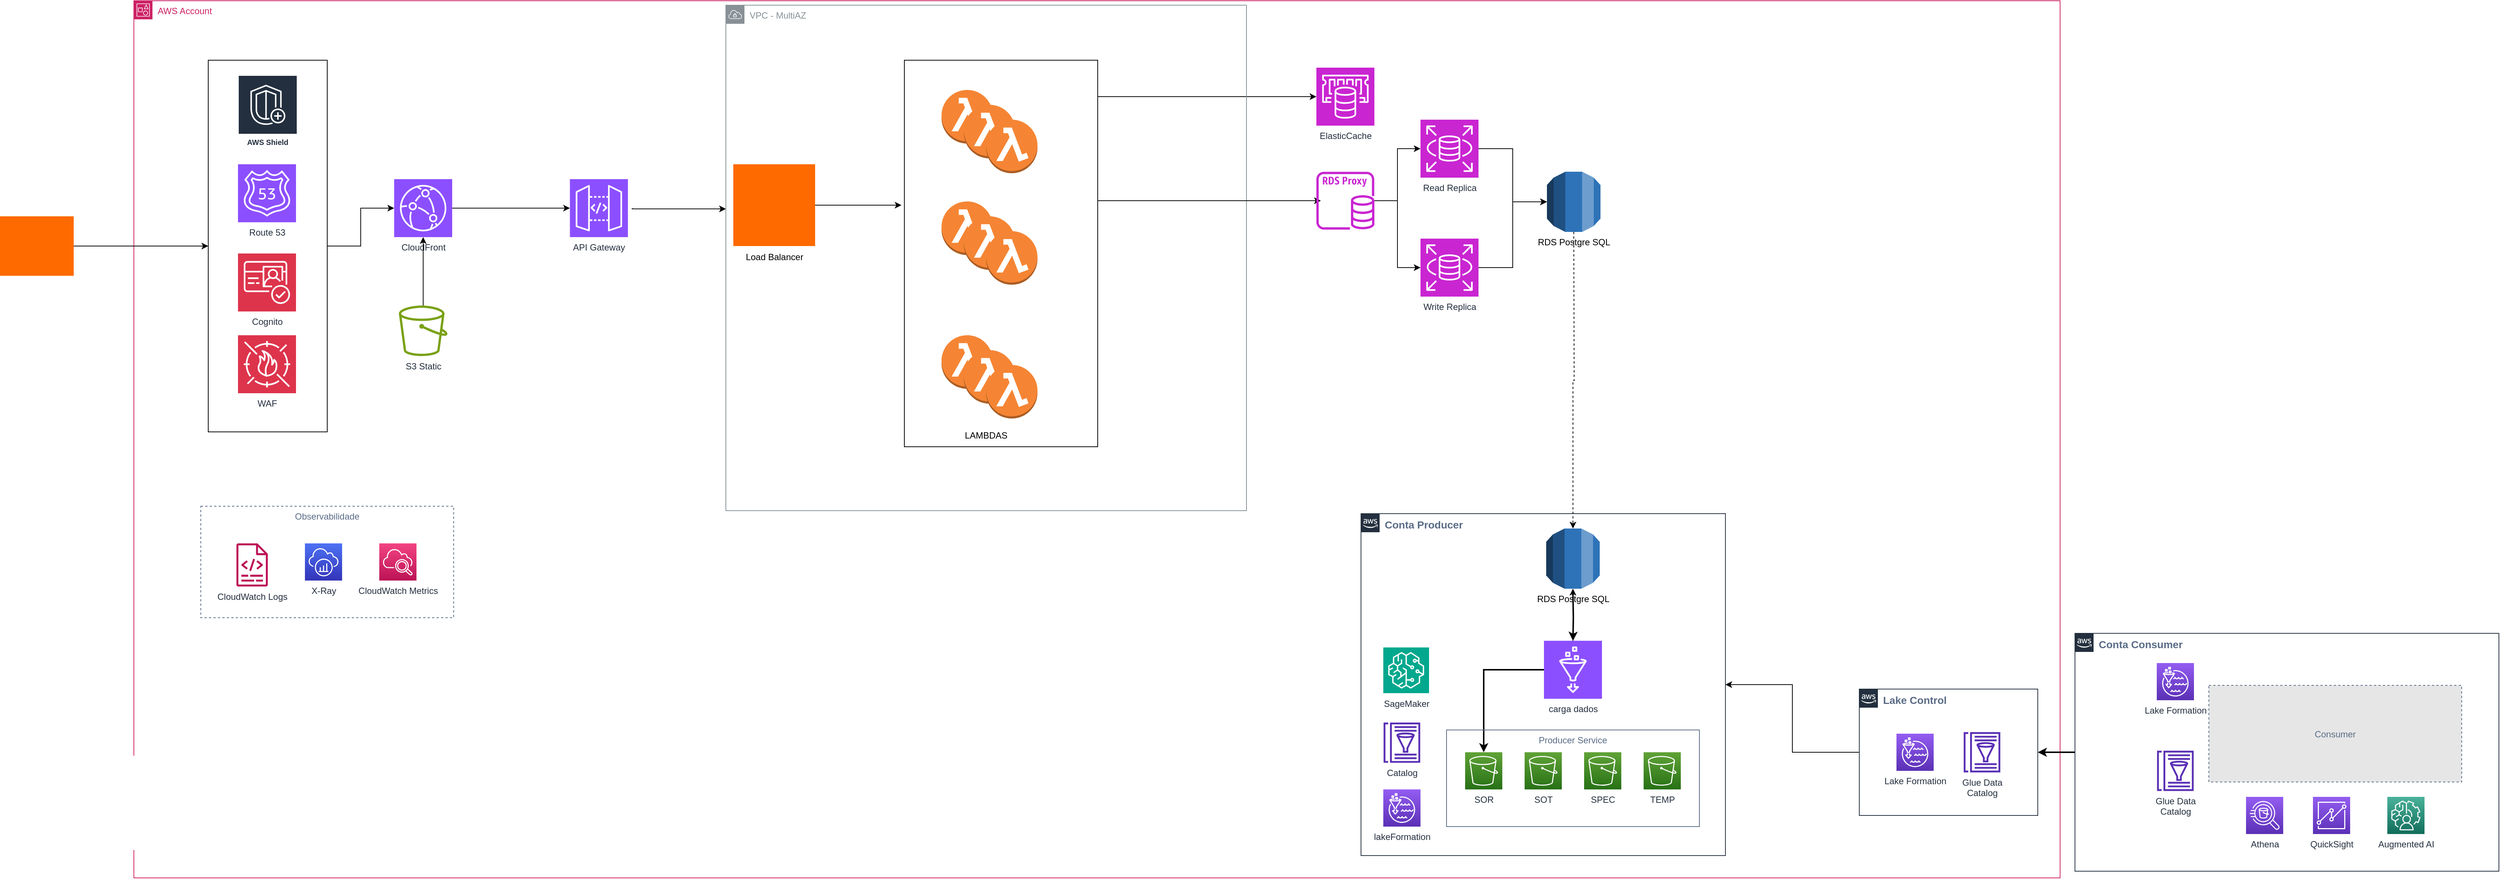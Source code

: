 <mxfile version="28.2.2">
  <diagram name="Página-1" id="fGDx9vEcWLXgqeJ58b_-">
    <mxGraphModel dx="4074" dy="3423" grid="1" gridSize="10" guides="1" tooltips="1" connect="1" arrows="1" fold="1" page="1" pageScale="1" pageWidth="827" pageHeight="1169" math="0" shadow="0">
      <root>
        <mxCell id="0" />
        <mxCell id="bbPRQtb84Fzo9ja4CG_w-1" value="Outside" style="" parent="0" />
        <mxCell id="bbPRQtb84Fzo9ja4CG_w-3" value="" style="points=[];aspect=fixed;html=1;align=center;shadow=0;dashed=0;fillColor=#FF6A00;strokeColor=none;shape=mxgraph.alibaba_cloud.domain_and_website;" parent="bbPRQtb84Fzo9ja4CG_w-1" vertex="1">
          <mxGeometry y="170" width="99.13" height="80" as="geometry" />
        </mxCell>
        <mxCell id="bbPRQtb84Fzo9ja4CG_w-5" value="AWS Account" style="points=[[0,0],[0.25,0],[0.5,0],[0.75,0],[1,0],[1,0.25],[1,0.5],[1,0.75],[1,1],[0.75,1],[0.5,1],[0.25,1],[0,1],[0,0.75],[0,0.5],[0,0.25]];outlineConnect=0;gradientColor=none;html=1;whiteSpace=wrap;fontSize=12;fontStyle=0;container=1;pointerEvents=0;collapsible=0;recursiveResize=0;shape=mxgraph.aws4.group;grIcon=mxgraph.aws4.group_account;strokeColor=#CD2264;fillColor=none;verticalAlign=top;align=left;spacingLeft=30;fontColor=#CD2264;dashed=0;" parent="bbPRQtb84Fzo9ja4CG_w-1" vertex="1">
          <mxGeometry x="180" y="-120" width="2590" height="1180" as="geometry" />
        </mxCell>
        <mxCell id="1" value="AWS services" parent="0" />
        <mxCell id="bbPRQtb84Fzo9ja4CG_w-22" style="edgeStyle=orthogonalEdgeStyle;rounded=0;orthogonalLoop=1;jettySize=auto;html=1;" parent="1" source="bbPRQtb84Fzo9ja4CG_w-18" target="bbPRQtb84Fzo9ja4CG_w-19" edge="1">
          <mxGeometry relative="1" as="geometry" />
        </mxCell>
        <mxCell id="bbPRQtb84Fzo9ja4CG_w-18" value="CloudFront" style="sketch=0;points=[[0,0,0],[0.25,0,0],[0.5,0,0],[0.75,0,0],[1,0,0],[0,1,0],[0.25,1,0],[0.5,1,0],[0.75,1,0],[1,1,0],[0,0.25,0],[0,0.5,0],[0,0.75,0],[1,0.25,0],[1,0.5,0],[1,0.75,0]];outlineConnect=0;fontColor=#232F3E;fillColor=#8C4FFF;strokeColor=#ffffff;dashed=0;verticalLabelPosition=bottom;verticalAlign=top;align=center;html=1;fontSize=12;fontStyle=0;aspect=fixed;shape=mxgraph.aws4.resourceIcon;resIcon=mxgraph.aws4.cloudfront;" parent="1" vertex="1">
          <mxGeometry x="530" y="120" width="78" height="78" as="geometry" />
        </mxCell>
        <mxCell id="bbPRQtb84Fzo9ja4CG_w-19" value="API Gateway" style="sketch=0;points=[[0,0,0],[0.25,0,0],[0.5,0,0],[0.75,0,0],[1,0,0],[0,1,0],[0.25,1,0],[0.5,1,0],[0.75,1,0],[1,1,0],[0,0.25,0],[0,0.5,0],[0,0.75,0],[1,0.25,0],[1,0.5,0],[1,0.75,0]];outlineConnect=0;fontColor=#232F3E;fillColor=#8C4FFF;strokeColor=#ffffff;dashed=0;verticalLabelPosition=bottom;verticalAlign=top;align=center;html=1;fontSize=12;fontStyle=0;aspect=fixed;shape=mxgraph.aws4.resourceIcon;resIcon=mxgraph.aws4.api_gateway;" parent="1" vertex="1">
          <mxGeometry x="766.3" y="120" width="78" height="78" as="geometry" />
        </mxCell>
        <mxCell id="bbPRQtb84Fzo9ja4CG_w-20" value="S3 Static" style="sketch=0;outlineConnect=0;fontColor=#232F3E;gradientColor=none;fillColor=#7AA116;strokeColor=none;dashed=0;verticalLabelPosition=bottom;verticalAlign=top;align=center;html=1;fontSize=12;fontStyle=0;aspect=fixed;pointerEvents=1;shape=mxgraph.aws4.bucket;" parent="1" vertex="1">
          <mxGeometry x="536.3" y="290" width="65.39" height="68" as="geometry" />
        </mxCell>
        <mxCell id="bbPRQtb84Fzo9ja4CG_w-21" style="edgeStyle=orthogonalEdgeStyle;rounded=0;orthogonalLoop=1;jettySize=auto;html=1;entryX=0.5;entryY=1;entryDx=0;entryDy=0;entryPerimeter=0;" parent="1" source="bbPRQtb84Fzo9ja4CG_w-20" target="bbPRQtb84Fzo9ja4CG_w-18" edge="1">
          <mxGeometry relative="1" as="geometry" />
        </mxCell>
        <mxCell id="bbPRQtb84Fzo9ja4CG_w-23" value="Security" parent="0" />
        <mxCell id="bbPRQtb84Fzo9ja4CG_w-55" style="edgeStyle=orthogonalEdgeStyle;rounded=0;orthogonalLoop=1;jettySize=auto;html=1;" parent="bbPRQtb84Fzo9ja4CG_w-23" source="bbPRQtb84Fzo9ja4CG_w-49" target="bbPRQtb84Fzo9ja4CG_w-18" edge="1">
          <mxGeometry relative="1" as="geometry" />
        </mxCell>
        <mxCell id="bbPRQtb84Fzo9ja4CG_w-49" value="" style="rounded=0;whiteSpace=wrap;html=1;" parent="bbPRQtb84Fzo9ja4CG_w-23" vertex="1">
          <mxGeometry x="280" y="-40" width="160" height="500" as="geometry" />
        </mxCell>
        <mxCell id="bbPRQtb84Fzo9ja4CG_w-50" value="AWS Shield" style="sketch=0;outlineConnect=0;fontColor=#232F3E;gradientColor=none;strokeColor=#ffffff;fillColor=#232F3E;dashed=0;verticalLabelPosition=middle;verticalAlign=bottom;align=center;html=1;whiteSpace=wrap;fontSize=10;fontStyle=1;spacing=3;shape=mxgraph.aws4.productIcon;prIcon=mxgraph.aws4.shield;" parent="bbPRQtb84Fzo9ja4CG_w-23" vertex="1">
          <mxGeometry x="320" y="-20" width="80" height="100" as="geometry" />
        </mxCell>
        <mxCell id="bbPRQtb84Fzo9ja4CG_w-51" value="Route 53" style="sketch=0;points=[[0,0,0],[0.25,0,0],[0.5,0,0],[0.75,0,0],[1,0,0],[0,1,0],[0.25,1,0],[0.5,1,0],[0.75,1,0],[1,1,0],[0,0.25,0],[0,0.5,0],[0,0.75,0],[1,0.25,0],[1,0.5,0],[1,0.75,0]];outlineConnect=0;fontColor=#232F3E;fillColor=#8C4FFF;strokeColor=#ffffff;dashed=0;verticalLabelPosition=bottom;verticalAlign=top;align=center;html=1;fontSize=12;fontStyle=0;aspect=fixed;shape=mxgraph.aws4.resourceIcon;resIcon=mxgraph.aws4.route_53;" parent="bbPRQtb84Fzo9ja4CG_w-23" vertex="1">
          <mxGeometry x="320" y="100" width="78" height="78" as="geometry" />
        </mxCell>
        <mxCell id="bbPRQtb84Fzo9ja4CG_w-52" value="Cognito" style="sketch=0;points=[[0,0,0],[0.25,0,0],[0.5,0,0],[0.75,0,0],[1,0,0],[0,1,0],[0.25,1,0],[0.5,1,0],[0.75,1,0],[1,1,0],[0,0.25,0],[0,0.5,0],[0,0.75,0],[1,0.25,0],[1,0.5,0],[1,0.75,0]];outlineConnect=0;fontColor=#232F3E;fillColor=#DD344C;strokeColor=#ffffff;dashed=0;verticalLabelPosition=bottom;verticalAlign=top;align=center;html=1;fontSize=12;fontStyle=0;aspect=fixed;shape=mxgraph.aws4.resourceIcon;resIcon=mxgraph.aws4.cognito;" parent="bbPRQtb84Fzo9ja4CG_w-23" vertex="1">
          <mxGeometry x="320" y="220" width="78" height="78" as="geometry" />
        </mxCell>
        <mxCell id="bbPRQtb84Fzo9ja4CG_w-53" value="WAF" style="sketch=0;points=[[0,0,0],[0.25,0,0],[0.5,0,0],[0.75,0,0],[1,0,0],[0,1,0],[0.25,1,0],[0.5,1,0],[0.75,1,0],[1,1,0],[0,0.25,0],[0,0.5,0],[0,0.75,0],[1,0.25,0],[1,0.5,0],[1,0.75,0]];outlineConnect=0;fontColor=#232F3E;fillColor=#DD344C;strokeColor=#ffffff;dashed=0;verticalLabelPosition=bottom;verticalAlign=top;align=center;html=1;fontSize=12;fontStyle=0;aspect=fixed;shape=mxgraph.aws4.resourceIcon;resIcon=mxgraph.aws4.waf;" parent="bbPRQtb84Fzo9ja4CG_w-23" vertex="1">
          <mxGeometry x="320" y="330" width="78" height="78" as="geometry" />
        </mxCell>
        <mxCell id="bbPRQtb84Fzo9ja4CG_w-54" style="edgeStyle=orthogonalEdgeStyle;rounded=0;orthogonalLoop=1;jettySize=auto;html=1;" parent="bbPRQtb84Fzo9ja4CG_w-23" source="bbPRQtb84Fzo9ja4CG_w-3" target="bbPRQtb84Fzo9ja4CG_w-49" edge="1">
          <mxGeometry relative="1" as="geometry" />
        </mxCell>
        <mxCell id="bbPRQtb84Fzo9ja4CG_w-57" value="Camada de carga ECS" parent="0" visible="0" />
        <mxCell id="bbPRQtb84Fzo9ja4CG_w-61" value="" style="points=[];aspect=fixed;html=1;align=center;shadow=0;dashed=0;fillColor=#FF6A00;strokeColor=none;shape=mxgraph.alibaba_cloud.alb_application_load_balancer_02;" parent="bbPRQtb84Fzo9ja4CG_w-57" vertex="1">
          <mxGeometry x="1000" y="110" width="110" height="110" as="geometry" />
        </mxCell>
        <mxCell id="bbPRQtb84Fzo9ja4CG_w-62" value="Load Balancer" style="text;html=1;align=center;verticalAlign=middle;resizable=0;points=[];autosize=1;strokeColor=none;fillColor=none;" parent="bbPRQtb84Fzo9ja4CG_w-57" vertex="1">
          <mxGeometry x="1005" y="220" width="100" height="30" as="geometry" />
        </mxCell>
        <mxCell id="_XqNYNEJpFu8rvqIlAcz-105" style="edgeStyle=orthogonalEdgeStyle;rounded=0;orthogonalLoop=1;jettySize=auto;html=1;" edge="1" parent="bbPRQtb84Fzo9ja4CG_w-57" source="bbPRQtb84Fzo9ja4CG_w-65" target="_XqNYNEJpFu8rvqIlAcz-91">
          <mxGeometry relative="1" as="geometry">
            <Array as="points">
              <mxPoint x="1630" y="150" />
              <mxPoint x="1630" y="150" />
            </Array>
          </mxGeometry>
        </mxCell>
        <mxCell id="_XqNYNEJpFu8rvqIlAcz-106" style="edgeStyle=orthogonalEdgeStyle;rounded=0;orthogonalLoop=1;jettySize=auto;html=1;" edge="1" parent="bbPRQtb84Fzo9ja4CG_w-57" source="bbPRQtb84Fzo9ja4CG_w-65" target="_XqNYNEJpFu8rvqIlAcz-102">
          <mxGeometry relative="1" as="geometry">
            <Array as="points">
              <mxPoint x="1600" y="9" />
              <mxPoint x="1600" y="9" />
            </Array>
          </mxGeometry>
        </mxCell>
        <mxCell id="bbPRQtb84Fzo9ja4CG_w-65" value="ECS Container - Multi AZ" style="points=[[0,0],[0.25,0],[0.5,0],[0.75,0],[1,0],[1,0.25],[1,0.5],[1,0.75],[1,1],[0.75,1],[0.5,1],[0.25,1],[0,1],[0,0.75],[0,0.5],[0,0.25]];outlineConnect=0;gradientColor=none;html=1;whiteSpace=wrap;fontSize=12;fontStyle=0;container=1;pointerEvents=0;collapsible=0;recursiveResize=0;shape=mxgraph.aws4.group;grIcon=mxgraph.aws4.group_ec2_instance_contents;strokeColor=#D86613;fillColor=none;verticalAlign=top;align=left;spacingLeft=30;fontColor=#D86613;dashed=0;" parent="bbPRQtb84Fzo9ja4CG_w-57" vertex="1">
          <mxGeometry x="1200" y="-60" width="350" height="635" as="geometry" />
        </mxCell>
        <mxCell id="bbPRQtb84Fzo9ja4CG_w-66" value="" style="sketch=0;outlineConnect=0;fontColor=#232F3E;gradientColor=none;fillColor=#ED7100;strokeColor=none;dashed=0;verticalLabelPosition=bottom;verticalAlign=top;align=center;html=1;fontSize=12;fontStyle=0;aspect=fixed;pointerEvents=1;shape=mxgraph.aws4.container_2;" parent="bbPRQtb84Fzo9ja4CG_w-65" vertex="1">
          <mxGeometry x="86" y="139" width="94.45" height="61" as="geometry" />
        </mxCell>
        <mxCell id="bbPRQtb84Fzo9ja4CG_w-67" value="" style="sketch=0;outlineConnect=0;fontColor=#232F3E;gradientColor=none;fillColor=#ED7100;strokeColor=none;dashed=0;verticalLabelPosition=bottom;verticalAlign=top;align=center;html=1;fontSize=12;fontStyle=0;aspect=fixed;pointerEvents=1;shape=mxgraph.aws4.container_2;" parent="bbPRQtb84Fzo9ja4CG_w-65" vertex="1">
          <mxGeometry x="100" y="170" width="94.45" height="61" as="geometry" />
        </mxCell>
        <mxCell id="bbPRQtb84Fzo9ja4CG_w-68" value="" style="sketch=0;outlineConnect=0;fontColor=#232F3E;gradientColor=none;fillColor=#ED7100;strokeColor=none;dashed=0;verticalLabelPosition=bottom;verticalAlign=top;align=center;html=1;fontSize=12;fontStyle=0;aspect=fixed;pointerEvents=1;shape=mxgraph.aws4.container_2;" parent="bbPRQtb84Fzo9ja4CG_w-65" vertex="1">
          <mxGeometry x="120" y="200" width="94.45" height="61" as="geometry" />
        </mxCell>
        <mxCell id="bbPRQtb84Fzo9ja4CG_w-69" value="" style="sketch=0;outlineConnect=0;fontColor=#232F3E;gradientColor=none;fillColor=#ED7100;strokeColor=none;dashed=0;verticalLabelPosition=bottom;verticalAlign=top;align=center;html=1;fontSize=12;fontStyle=0;aspect=fixed;pointerEvents=1;shape=mxgraph.aws4.container_2;" parent="bbPRQtb84Fzo9ja4CG_w-57" vertex="1">
          <mxGeometry x="1340" y="170" width="94.45" height="61" as="geometry" />
        </mxCell>
        <mxCell id="bbPRQtb84Fzo9ja4CG_w-70" value="" style="sketch=0;outlineConnect=0;fontColor=#232F3E;gradientColor=none;fillColor=#ED7100;strokeColor=none;dashed=0;verticalLabelPosition=bottom;verticalAlign=top;align=center;html=1;fontSize=12;fontStyle=0;aspect=fixed;pointerEvents=1;shape=mxgraph.aws4.container_2;" parent="bbPRQtb84Fzo9ja4CG_w-57" vertex="1">
          <mxGeometry x="1286" y="280" width="94.45" height="61" as="geometry" />
        </mxCell>
        <mxCell id="bbPRQtb84Fzo9ja4CG_w-71" value="" style="sketch=0;outlineConnect=0;fontColor=#232F3E;gradientColor=none;fillColor=#ED7100;strokeColor=none;dashed=0;verticalLabelPosition=bottom;verticalAlign=top;align=center;html=1;fontSize=12;fontStyle=0;aspect=fixed;pointerEvents=1;shape=mxgraph.aws4.container_2;" parent="bbPRQtb84Fzo9ja4CG_w-57" vertex="1">
          <mxGeometry x="1300" y="311" width="94.45" height="61" as="geometry" />
        </mxCell>
        <mxCell id="bbPRQtb84Fzo9ja4CG_w-72" value="" style="sketch=0;outlineConnect=0;fontColor=#232F3E;gradientColor=none;fillColor=#ED7100;strokeColor=none;dashed=0;verticalLabelPosition=bottom;verticalAlign=top;align=center;html=1;fontSize=12;fontStyle=0;aspect=fixed;pointerEvents=1;shape=mxgraph.aws4.container_2;" parent="bbPRQtb84Fzo9ja4CG_w-57" vertex="1">
          <mxGeometry x="1320" y="341" width="94.45" height="61" as="geometry" />
        </mxCell>
        <mxCell id="bbPRQtb84Fzo9ja4CG_w-73" value="" style="sketch=0;outlineConnect=0;fontColor=#232F3E;gradientColor=none;fillColor=#ED7100;strokeColor=none;dashed=0;verticalLabelPosition=bottom;verticalAlign=top;align=center;html=1;fontSize=12;fontStyle=0;aspect=fixed;pointerEvents=1;shape=mxgraph.aws4.container_2;" parent="bbPRQtb84Fzo9ja4CG_w-57" vertex="1">
          <mxGeometry x="1340" y="371" width="94.45" height="61" as="geometry" />
        </mxCell>
        <mxCell id="_XqNYNEJpFu8rvqIlAcz-104" style="edgeStyle=orthogonalEdgeStyle;rounded=0;orthogonalLoop=1;jettySize=auto;html=1;" edge="1" parent="bbPRQtb84Fzo9ja4CG_w-57" source="bbPRQtb84Fzo9ja4CG_w-19" target="bbPRQtb84Fzo9ja4CG_w-64">
          <mxGeometry relative="1" as="geometry">
            <Array as="points">
              <mxPoint x="902" y="159" />
              <mxPoint x="902" y="160" />
            </Array>
          </mxGeometry>
        </mxCell>
        <mxCell id="bbPRQtb84Fzo9ja4CG_w-64" value="VPC -MultiAZ" style="sketch=0;outlineConnect=0;gradientColor=none;html=1;whiteSpace=wrap;fontSize=12;fontStyle=0;shape=mxgraph.aws4.group;grIcon=mxgraph.aws4.group_vpc;strokeColor=#879196;fillColor=none;verticalAlign=top;align=left;spacingLeft=30;fontColor=#879196;dashed=0;" parent="bbPRQtb84Fzo9ja4CG_w-57" vertex="1">
          <mxGeometry x="997.23" y="-95" width="700" height="680" as="geometry" />
        </mxCell>
        <mxCell id="bbPRQtb84Fzo9ja4CG_w-74" value="Camada de carga Lambda" parent="0" />
        <mxCell id="_XqNYNEJpFu8rvqIlAcz-103" style="edgeStyle=orthogonalEdgeStyle;rounded=0;orthogonalLoop=1;jettySize=auto;html=1;" edge="1" parent="bbPRQtb84Fzo9ja4CG_w-74" source="_XqNYNEJpFu8rvqIlAcz-62" target="_XqNYNEJpFu8rvqIlAcz-102">
          <mxGeometry relative="1" as="geometry">
            <Array as="points">
              <mxPoint x="1540" y="9" />
              <mxPoint x="1540" y="9" />
            </Array>
          </mxGeometry>
        </mxCell>
        <mxCell id="_XqNYNEJpFu8rvqIlAcz-62" value="" style="rounded=0;whiteSpace=wrap;html=1;" vertex="1" parent="bbPRQtb84Fzo9ja4CG_w-74">
          <mxGeometry x="1216" y="-40" width="260" height="520" as="geometry" />
        </mxCell>
        <mxCell id="_XqNYNEJpFu8rvqIlAcz-63" value="VPC - MultiAZ" style="sketch=0;outlineConnect=0;gradientColor=none;html=1;whiteSpace=wrap;fontSize=12;fontStyle=0;shape=mxgraph.aws4.group;grIcon=mxgraph.aws4.group_vpc;strokeColor=#879196;fillColor=none;verticalAlign=top;align=left;spacingLeft=30;fontColor=#879196;dashed=0;" vertex="1" parent="bbPRQtb84Fzo9ja4CG_w-74">
          <mxGeometry x="976" y="-114" width="700" height="680" as="geometry" />
        </mxCell>
        <mxCell id="_XqNYNEJpFu8rvqIlAcz-64" value="" style="points=[];aspect=fixed;html=1;align=center;shadow=0;dashed=0;fillColor=#FF6A00;strokeColor=none;shape=mxgraph.alibaba_cloud.alb_application_load_balancer_02;" vertex="1" parent="bbPRQtb84Fzo9ja4CG_w-74">
          <mxGeometry x="986" y="100" width="110" height="110" as="geometry" />
        </mxCell>
        <mxCell id="_XqNYNEJpFu8rvqIlAcz-65" value="Load Balancer" style="text;html=1;align=center;verticalAlign=middle;resizable=0;points=[];autosize=1;strokeColor=none;fillColor=none;" vertex="1" parent="bbPRQtb84Fzo9ja4CG_w-74">
          <mxGeometry x="991" y="210" width="100" height="30" as="geometry" />
        </mxCell>
        <mxCell id="_XqNYNEJpFu8rvqIlAcz-66" value="" style="outlineConnect=0;dashed=0;verticalLabelPosition=bottom;verticalAlign=top;align=center;html=1;shape=mxgraph.aws3.lambda_function;fillColor=#F58534;gradientColor=none;" vertex="1" parent="bbPRQtb84Fzo9ja4CG_w-74">
          <mxGeometry x="1266" width="69" height="72" as="geometry" />
        </mxCell>
        <mxCell id="_XqNYNEJpFu8rvqIlAcz-67" value="" style="outlineConnect=0;dashed=0;verticalLabelPosition=bottom;verticalAlign=top;align=center;html=1;shape=mxgraph.aws3.lambda_function;fillColor=#F58534;gradientColor=none;" vertex="1" parent="bbPRQtb84Fzo9ja4CG_w-74">
          <mxGeometry x="1296" y="20" width="69" height="72" as="geometry" />
        </mxCell>
        <mxCell id="_XqNYNEJpFu8rvqIlAcz-68" value="" style="outlineConnect=0;dashed=0;verticalLabelPosition=bottom;verticalAlign=top;align=center;html=1;shape=mxgraph.aws3.lambda_function;fillColor=#F58534;gradientColor=none;" vertex="1" parent="bbPRQtb84Fzo9ja4CG_w-74">
          <mxGeometry x="1326" y="40" width="69" height="72" as="geometry" />
        </mxCell>
        <mxCell id="_XqNYNEJpFu8rvqIlAcz-69" value="" style="outlineConnect=0;dashed=0;verticalLabelPosition=bottom;verticalAlign=top;align=center;html=1;shape=mxgraph.aws3.lambda_function;fillColor=#F58534;gradientColor=none;" vertex="1" parent="bbPRQtb84Fzo9ja4CG_w-74">
          <mxGeometry x="1266" y="150" width="69" height="72" as="geometry" />
        </mxCell>
        <mxCell id="_XqNYNEJpFu8rvqIlAcz-70" value="" style="outlineConnect=0;dashed=0;verticalLabelPosition=bottom;verticalAlign=top;align=center;html=1;shape=mxgraph.aws3.lambda_function;fillColor=#F58534;gradientColor=none;" vertex="1" parent="bbPRQtb84Fzo9ja4CG_w-74">
          <mxGeometry x="1296" y="170" width="69" height="72" as="geometry" />
        </mxCell>
        <mxCell id="_XqNYNEJpFu8rvqIlAcz-71" value="" style="outlineConnect=0;dashed=0;verticalLabelPosition=bottom;verticalAlign=top;align=center;html=1;shape=mxgraph.aws3.lambda_function;fillColor=#F58534;gradientColor=none;" vertex="1" parent="bbPRQtb84Fzo9ja4CG_w-74">
          <mxGeometry x="1326" y="190" width="69" height="72" as="geometry" />
        </mxCell>
        <mxCell id="_XqNYNEJpFu8rvqIlAcz-72" value="" style="outlineConnect=0;dashed=0;verticalLabelPosition=bottom;verticalAlign=top;align=center;html=1;shape=mxgraph.aws3.lambda_function;fillColor=#F58534;gradientColor=none;" vertex="1" parent="bbPRQtb84Fzo9ja4CG_w-74">
          <mxGeometry x="1266" y="330" width="69" height="72" as="geometry" />
        </mxCell>
        <mxCell id="_XqNYNEJpFu8rvqIlAcz-73" value="" style="outlineConnect=0;dashed=0;verticalLabelPosition=bottom;verticalAlign=top;align=center;html=1;shape=mxgraph.aws3.lambda_function;fillColor=#F58534;gradientColor=none;" vertex="1" parent="bbPRQtb84Fzo9ja4CG_w-74">
          <mxGeometry x="1296" y="350" width="69" height="72" as="geometry" />
        </mxCell>
        <mxCell id="_XqNYNEJpFu8rvqIlAcz-74" value="" style="outlineConnect=0;dashed=0;verticalLabelPosition=bottom;verticalAlign=top;align=center;html=1;shape=mxgraph.aws3.lambda_function;fillColor=#F58534;gradientColor=none;" vertex="1" parent="bbPRQtb84Fzo9ja4CG_w-74">
          <mxGeometry x="1326" y="370" width="69" height="72" as="geometry" />
        </mxCell>
        <mxCell id="_XqNYNEJpFu8rvqIlAcz-75" value="LAMBDAS" style="text;html=1;align=center;verticalAlign=middle;whiteSpace=wrap;rounded=0;" vertex="1" parent="bbPRQtb84Fzo9ja4CG_w-74">
          <mxGeometry x="1296" y="450" width="60" height="30" as="geometry" />
        </mxCell>
        <mxCell id="_XqNYNEJpFu8rvqIlAcz-76" style="edgeStyle=orthogonalEdgeStyle;rounded=0;orthogonalLoop=1;jettySize=auto;html=1;" edge="1" parent="bbPRQtb84Fzo9ja4CG_w-74" target="_XqNYNEJpFu8rvqIlAcz-63">
          <mxGeometry relative="1" as="geometry">
            <mxPoint x="850" y="159" as="sourcePoint" />
            <Array as="points">
              <mxPoint x="986" y="160" />
              <mxPoint x="986" y="160" />
            </Array>
          </mxGeometry>
        </mxCell>
        <mxCell id="_XqNYNEJpFu8rvqIlAcz-77" style="edgeStyle=orthogonalEdgeStyle;rounded=0;orthogonalLoop=1;jettySize=auto;html=1;entryX=-0.015;entryY=0.375;entryDx=0;entryDy=0;entryPerimeter=0;" edge="1" parent="bbPRQtb84Fzo9ja4CG_w-74" source="_XqNYNEJpFu8rvqIlAcz-64" target="_XqNYNEJpFu8rvqIlAcz-62">
          <mxGeometry relative="1" as="geometry" />
        </mxCell>
        <mxCell id="_XqNYNEJpFu8rvqIlAcz-78" style="edgeStyle=orthogonalEdgeStyle;rounded=0;orthogonalLoop=1;jettySize=auto;html=1;" edge="1" parent="bbPRQtb84Fzo9ja4CG_w-74" source="_XqNYNEJpFu8rvqIlAcz-62">
          <mxGeometry relative="1" as="geometry">
            <mxPoint x="1776" y="149" as="targetPoint" />
            <Array as="points">
              <mxPoint x="1556" y="149" />
              <mxPoint x="1556" y="149" />
            </Array>
          </mxGeometry>
        </mxCell>
        <mxCell id="bbPRQtb84Fzo9ja4CG_w-99" value="Conexao de Banco" parent="0" />
        <mxCell id="_XqNYNEJpFu8rvqIlAcz-89" value="RDS Postgre SQL" style="outlineConnect=0;dashed=0;verticalLabelPosition=bottom;verticalAlign=top;align=center;html=1;shape=mxgraph.aws3.rds;fillColor=#2E73B8;gradientColor=none;" vertex="1" parent="bbPRQtb84Fzo9ja4CG_w-99">
          <mxGeometry x="2080" y="110" width="72" height="81" as="geometry" />
        </mxCell>
        <mxCell id="_XqNYNEJpFu8rvqIlAcz-90" style="edgeStyle=orthogonalEdgeStyle;rounded=0;orthogonalLoop=1;jettySize=auto;html=1;" edge="1" parent="bbPRQtb84Fzo9ja4CG_w-99" source="_XqNYNEJpFu8rvqIlAcz-91" target="_XqNYNEJpFu8rvqIlAcz-92">
          <mxGeometry relative="1" as="geometry" />
        </mxCell>
        <mxCell id="_XqNYNEJpFu8rvqIlAcz-91" value="" style="sketch=0;outlineConnect=0;fontColor=#232F3E;gradientColor=none;fillColor=#C925D1;strokeColor=none;dashed=0;verticalLabelPosition=bottom;verticalAlign=top;align=center;html=1;fontSize=12;fontStyle=0;aspect=fixed;pointerEvents=1;shape=mxgraph.aws4.rds_proxy;" vertex="1" parent="bbPRQtb84Fzo9ja4CG_w-99">
          <mxGeometry x="1770" y="110" width="78" height="78" as="geometry" />
        </mxCell>
        <mxCell id="_XqNYNEJpFu8rvqIlAcz-92" value="Read Replica" style="sketch=0;points=[[0,0,0],[0.25,0,0],[0.5,0,0],[0.75,0,0],[1,0,0],[0,1,0],[0.25,1,0],[0.5,1,0],[0.75,1,0],[1,1,0],[0,0.25,0],[0,0.5,0],[0,0.75,0],[1,0.25,0],[1,0.5,0],[1,0.75,0]];outlineConnect=0;fontColor=#232F3E;fillColor=#C925D1;strokeColor=#ffffff;dashed=0;verticalLabelPosition=bottom;verticalAlign=top;align=center;html=1;fontSize=12;fontStyle=0;aspect=fixed;shape=mxgraph.aws4.resourceIcon;resIcon=mxgraph.aws4.rds;" vertex="1" parent="bbPRQtb84Fzo9ja4CG_w-99">
          <mxGeometry x="1910" y="40" width="78" height="78" as="geometry" />
        </mxCell>
        <mxCell id="_XqNYNEJpFu8rvqIlAcz-93" value="Write Replica" style="sketch=0;points=[[0,0,0],[0.25,0,0],[0.5,0,0],[0.75,0,0],[1,0,0],[0,1,0],[0.25,1,0],[0.5,1,0],[0.75,1,0],[1,1,0],[0,0.25,0],[0,0.5,0],[0,0.75,0],[1,0.25,0],[1,0.5,0],[1,0.75,0]];outlineConnect=0;fontColor=#232F3E;fillColor=#C925D1;strokeColor=#ffffff;dashed=0;verticalLabelPosition=bottom;verticalAlign=top;align=center;html=1;fontSize=12;fontStyle=0;aspect=fixed;shape=mxgraph.aws4.resourceIcon;resIcon=mxgraph.aws4.rds;" vertex="1" parent="bbPRQtb84Fzo9ja4CG_w-99">
          <mxGeometry x="1910" y="200" width="78" height="78" as="geometry" />
        </mxCell>
        <mxCell id="_XqNYNEJpFu8rvqIlAcz-94" style="edgeStyle=orthogonalEdgeStyle;rounded=0;orthogonalLoop=1;jettySize=auto;html=1;entryX=0;entryY=0.5;entryDx=0;entryDy=0;entryPerimeter=0;" edge="1" parent="bbPRQtb84Fzo9ja4CG_w-99" source="_XqNYNEJpFu8rvqIlAcz-91" target="_XqNYNEJpFu8rvqIlAcz-93">
          <mxGeometry relative="1" as="geometry" />
        </mxCell>
        <mxCell id="_XqNYNEJpFu8rvqIlAcz-95" style="edgeStyle=orthogonalEdgeStyle;rounded=0;orthogonalLoop=1;jettySize=auto;html=1;entryX=0;entryY=0.5;entryDx=0;entryDy=0;entryPerimeter=0;" edge="1" parent="bbPRQtb84Fzo9ja4CG_w-99" source="_XqNYNEJpFu8rvqIlAcz-92" target="_XqNYNEJpFu8rvqIlAcz-89">
          <mxGeometry relative="1" as="geometry" />
        </mxCell>
        <mxCell id="_XqNYNEJpFu8rvqIlAcz-96" style="edgeStyle=orthogonalEdgeStyle;rounded=0;orthogonalLoop=1;jettySize=auto;html=1;entryX=0;entryY=0.5;entryDx=0;entryDy=0;entryPerimeter=0;" edge="1" parent="bbPRQtb84Fzo9ja4CG_w-99" source="_XqNYNEJpFu8rvqIlAcz-93" target="_XqNYNEJpFu8rvqIlAcz-89">
          <mxGeometry relative="1" as="geometry" />
        </mxCell>
        <mxCell id="_XqNYNEJpFu8rvqIlAcz-102" value="ElasticCache" style="sketch=0;points=[[0,0,0],[0.25,0,0],[0.5,0,0],[0.75,0,0],[1,0,0],[0,1,0],[0.25,1,0],[0.5,1,0],[0.75,1,0],[1,1,0],[0,0.25,0],[0,0.5,0],[0,0.75,0],[1,0.25,0],[1,0.5,0],[1,0.75,0]];outlineConnect=0;fontColor=#232F3E;fillColor=#C925D1;strokeColor=#ffffff;dashed=0;verticalLabelPosition=bottom;verticalAlign=top;align=center;html=1;fontSize=12;fontStyle=0;aspect=fixed;shape=mxgraph.aws4.resourceIcon;resIcon=mxgraph.aws4.elasticache;" vertex="1" parent="bbPRQtb84Fzo9ja4CG_w-99">
          <mxGeometry x="1770" y="-30" width="78" height="78" as="geometry" />
        </mxCell>
        <mxCell id="bbPRQtb84Fzo9ja4CG_w-106" value="Datamesh" parent="0" />
        <mxCell id="_XqNYNEJpFu8rvqIlAcz-26" style="edgeStyle=orthogonalEdgeStyle;rounded=0;orthogonalLoop=1;jettySize=auto;html=1;startArrow=none;startFill=0;endArrow=classic;endFill=1;strokeWidth=2;fontSize=12;" edge="1" parent="bbPRQtb84Fzo9ja4CG_w-106" target="_XqNYNEJpFu8rvqIlAcz-38">
          <mxGeometry relative="1" as="geometry">
            <mxPoint x="2115" y="677.25" as="sourcePoint" />
            <mxPoint x="2115" y="751" as="targetPoint" />
          </mxGeometry>
        </mxCell>
        <mxCell id="_XqNYNEJpFu8rvqIlAcz-27" style="edgeStyle=orthogonalEdgeStyle;rounded=0;orthogonalLoop=1;jettySize=auto;html=1;startArrow=none;startFill=0;endArrow=classic;endFill=1;strokeWidth=2;fontSize=12;" edge="1" parent="bbPRQtb84Fzo9ja4CG_w-106" source="_XqNYNEJpFu8rvqIlAcz-38" target="_XqNYNEJpFu8rvqIlAcz-28">
          <mxGeometry relative="1" as="geometry">
            <mxPoint x="2090" y="776" as="sourcePoint" />
          </mxGeometry>
        </mxCell>
        <mxCell id="_XqNYNEJpFu8rvqIlAcz-28" value="SOR" style="outlineConnect=0;fontColor=#232F3E;gradientColor=#60A337;gradientDirection=north;fillColor=#277116;strokeColor=#ffffff;dashed=0;verticalLabelPosition=bottom;verticalAlign=top;align=center;html=1;fontSize=12;fontStyle=0;aspect=fixed;shape=mxgraph.aws4.resourceIcon;resIcon=mxgraph.aws4.s3;" vertex="1" parent="bbPRQtb84Fzo9ja4CG_w-106">
          <mxGeometry x="1970" y="891" width="50" height="50" as="geometry" />
        </mxCell>
        <mxCell id="_XqNYNEJpFu8rvqIlAcz-29" value="SOT" style="outlineConnect=0;fontColor=#232F3E;gradientColor=#60A337;gradientDirection=north;fillColor=#277116;strokeColor=#ffffff;dashed=0;verticalLabelPosition=bottom;verticalAlign=top;align=center;html=1;fontSize=12;fontStyle=0;aspect=fixed;shape=mxgraph.aws4.resourceIcon;resIcon=mxgraph.aws4.s3;" vertex="1" parent="bbPRQtb84Fzo9ja4CG_w-106">
          <mxGeometry x="2050" y="891" width="50" height="50" as="geometry" />
        </mxCell>
        <mxCell id="_XqNYNEJpFu8rvqIlAcz-30" value="SPEC" style="outlineConnect=0;fontColor=#232F3E;gradientColor=#60A337;gradientDirection=north;fillColor=#277116;strokeColor=#ffffff;dashed=0;verticalLabelPosition=bottom;verticalAlign=top;align=center;html=1;fontSize=12;fontStyle=0;aspect=fixed;shape=mxgraph.aws4.resourceIcon;resIcon=mxgraph.aws4.s3;" vertex="1" parent="bbPRQtb84Fzo9ja4CG_w-106">
          <mxGeometry x="2130" y="891" width="50" height="50" as="geometry" />
        </mxCell>
        <mxCell id="_XqNYNEJpFu8rvqIlAcz-31" value="TEMP" style="outlineConnect=0;fontColor=#232F3E;gradientColor=#60A337;gradientDirection=north;fillColor=#277116;strokeColor=#ffffff;dashed=0;verticalLabelPosition=bottom;verticalAlign=top;align=center;html=1;fontSize=12;fontStyle=0;aspect=fixed;shape=mxgraph.aws4.resourceIcon;resIcon=mxgraph.aws4.s3;" vertex="1" parent="bbPRQtb84Fzo9ja4CG_w-106">
          <mxGeometry x="2210" y="891" width="50" height="50" as="geometry" />
        </mxCell>
        <mxCell id="_XqNYNEJpFu8rvqIlAcz-32" value="Producer Service" style="fillColor=none;strokeColor=#5A6C86;verticalAlign=top;fontStyle=0;fontColor=#5A6C86;" vertex="1" parent="bbPRQtb84Fzo9ja4CG_w-106">
          <mxGeometry x="1945" y="861" width="340" height="130" as="geometry" />
        </mxCell>
        <mxCell id="_XqNYNEJpFu8rvqIlAcz-33" value="Catalog" style="outlineConnect=0;fontColor=#232F3E;gradientColor=none;fillColor=#5A30B5;strokeColor=none;dashed=0;verticalLabelPosition=bottom;verticalAlign=top;align=center;html=1;fontSize=12;fontStyle=0;aspect=fixed;pointerEvents=1;shape=mxgraph.aws4.glue_data_catalog;" vertex="1" parent="bbPRQtb84Fzo9ja4CG_w-106">
          <mxGeometry x="1860" y="851" width="50" height="54.17" as="geometry" />
        </mxCell>
        <mxCell id="_XqNYNEJpFu8rvqIlAcz-34" value="lakeFormation" style="outlineConnect=0;fontColor=#232F3E;gradientColor=#945DF2;gradientDirection=north;fillColor=#5A30B5;strokeColor=#ffffff;dashed=0;verticalLabelPosition=bottom;verticalAlign=top;align=center;html=1;fontSize=12;fontStyle=0;aspect=fixed;shape=mxgraph.aws4.resourceIcon;resIcon=mxgraph.aws4.lake_formation;" vertex="1" parent="bbPRQtb84Fzo9ja4CG_w-106">
          <mxGeometry x="1860" y="941" width="50" height="50" as="geometry" />
        </mxCell>
        <mxCell id="_XqNYNEJpFu8rvqIlAcz-35" value="&lt;span style=&quot;color: rgb(90 , 108 , 134) ; font-size: 14px ; font-weight: 700 ; text-align: center&quot;&gt;Conta Producer&lt;/span&gt;" style="points=[[0,0],[0.25,0],[0.5,0],[0.75,0],[1,0],[1,0.25],[1,0.5],[1,0.75],[1,1],[0.75,1],[0.5,1],[0.25,1],[0,1],[0,0.75],[0,0.5],[0,0.25]];outlineConnect=0;gradientColor=none;html=1;whiteSpace=wrap;fontSize=12;fontStyle=0;shape=mxgraph.aws4.group;grIcon=mxgraph.aws4.group_aws_cloud_alt;strokeColor=#232F3E;fillColor=none;verticalAlign=top;align=left;spacingLeft=30;fontColor=#232F3E;dashed=0;" vertex="1" parent="bbPRQtb84Fzo9ja4CG_w-106">
          <mxGeometry x="1830" y="570" width="490" height="460" as="geometry" />
        </mxCell>
        <mxCell id="_XqNYNEJpFu8rvqIlAcz-37" style="edgeStyle=orthogonalEdgeStyle;rounded=0;orthogonalLoop=1;jettySize=auto;html=1;" edge="1" parent="bbPRQtb84Fzo9ja4CG_w-106" source="_XqNYNEJpFu8rvqIlAcz-38">
          <mxGeometry relative="1" as="geometry">
            <mxPoint x="2115.0" y="671.0" as="targetPoint" />
          </mxGeometry>
        </mxCell>
        <mxCell id="_XqNYNEJpFu8rvqIlAcz-38" value="carga dados" style="sketch=0;points=[[0,0,0],[0.25,0,0],[0.5,0,0],[0.75,0,0],[1,0,0],[0,1,0],[0.25,1,0],[0.5,1,0],[0.75,1,0],[1,1,0],[0,0.25,0],[0,0.5,0],[0,0.75,0],[1,0.25,0],[1,0.5,0],[1,0.75,0]];outlineConnect=0;fontColor=#232F3E;fillColor=#8C4FFF;strokeColor=#ffffff;dashed=0;verticalLabelPosition=bottom;verticalAlign=top;align=center;html=1;fontSize=12;fontStyle=0;aspect=fixed;shape=mxgraph.aws4.resourceIcon;resIcon=mxgraph.aws4.glue;" vertex="1" parent="bbPRQtb84Fzo9ja4CG_w-106">
          <mxGeometry x="2076" y="741" width="78" height="78" as="geometry" />
        </mxCell>
        <mxCell id="_XqNYNEJpFu8rvqIlAcz-39" style="edgeStyle=orthogonalEdgeStyle;rounded=0;orthogonalLoop=1;jettySize=auto;html=1;entryX=1;entryY=0.5;entryDx=0;entryDy=0;startArrow=none;startFill=0;endArrow=classic;endFill=1;strokeWidth=2;fontSize=12;" edge="1" parent="bbPRQtb84Fzo9ja4CG_w-106" source="_XqNYNEJpFu8rvqIlAcz-40" target="_XqNYNEJpFu8rvqIlAcz-42">
          <mxGeometry relative="1" as="geometry" />
        </mxCell>
        <mxCell id="_XqNYNEJpFu8rvqIlAcz-40" value="&lt;span style=&quot;color: rgb(90 , 108 , 134) ; font-size: 14px ; font-weight: 700 ; text-align: center&quot;&gt;Conta Consumer&lt;/span&gt;" style="points=[[0,0],[0.25,0],[0.5,0],[0.75,0],[1,0],[1,0.25],[1,0.5],[1,0.75],[1,1],[0.75,1],[0.5,1],[0.25,1],[0,1],[0,0.75],[0,0.5],[0,0.25]];outlineConnect=0;gradientColor=none;html=1;whiteSpace=wrap;fontSize=12;fontStyle=0;shape=mxgraph.aws4.group;grIcon=mxgraph.aws4.group_aws_cloud_alt;strokeColor=#232F3E;fillColor=none;verticalAlign=top;align=left;spacingLeft=30;fontColor=#232F3E;dashed=0;" vertex="1" parent="bbPRQtb84Fzo9ja4CG_w-106">
          <mxGeometry x="2790" y="731" width="570" height="320" as="geometry" />
        </mxCell>
        <mxCell id="_XqNYNEJpFu8rvqIlAcz-41" style="edgeStyle=orthogonalEdgeStyle;rounded=0;orthogonalLoop=1;jettySize=auto;html=1;" edge="1" parent="bbPRQtb84Fzo9ja4CG_w-106" source="_XqNYNEJpFu8rvqIlAcz-42" target="_XqNYNEJpFu8rvqIlAcz-35">
          <mxGeometry relative="1" as="geometry" />
        </mxCell>
        <mxCell id="_XqNYNEJpFu8rvqIlAcz-42" value="&lt;span style=&quot;color: rgb(90 , 108 , 134) ; font-size: 14px ; font-weight: 700 ; text-align: center&quot;&gt;Lake Control&lt;/span&gt;" style="points=[[0,0],[0.25,0],[0.5,0],[0.75,0],[1,0],[1,0.25],[1,0.5],[1,0.75],[1,1],[0.75,1],[0.5,1],[0.25,1],[0,1],[0,0.75],[0,0.5],[0,0.25]];outlineConnect=0;gradientColor=none;html=1;whiteSpace=wrap;fontSize=12;fontStyle=0;shape=mxgraph.aws4.group;grIcon=mxgraph.aws4.group_aws_cloud_alt;strokeColor=#232F3E;fillColor=none;verticalAlign=top;align=left;spacingLeft=30;fontColor=#232F3E;dashed=0;" vertex="1" parent="bbPRQtb84Fzo9ja4CG_w-106">
          <mxGeometry x="2500" y="806" width="240" height="170" as="geometry" />
        </mxCell>
        <mxCell id="_XqNYNEJpFu8rvqIlAcz-43" value="Lake Formation" style="outlineConnect=0;fontColor=#232F3E;gradientColor=#945DF2;gradientDirection=north;fillColor=#5A30B5;strokeColor=#ffffff;dashed=0;verticalLabelPosition=bottom;verticalAlign=top;align=center;html=1;fontSize=12;fontStyle=0;aspect=fixed;shape=mxgraph.aws4.resourceIcon;resIcon=mxgraph.aws4.lake_formation;" vertex="1" parent="bbPRQtb84Fzo9ja4CG_w-106">
          <mxGeometry x="2550" y="866" width="50" height="50" as="geometry" />
        </mxCell>
        <mxCell id="_XqNYNEJpFu8rvqIlAcz-44" value="Glue Data&lt;br&gt;Catalog" style="outlineConnect=0;fontColor=#232F3E;gradientColor=none;fillColor=#5A30B5;strokeColor=none;dashed=0;verticalLabelPosition=bottom;verticalAlign=top;align=center;html=1;fontSize=12;fontStyle=0;aspect=fixed;pointerEvents=1;shape=mxgraph.aws4.glue_data_catalog;" vertex="1" parent="bbPRQtb84Fzo9ja4CG_w-106">
          <mxGeometry x="2640" y="863.91" width="50" height="54.17" as="geometry" />
        </mxCell>
        <mxCell id="_XqNYNEJpFu8rvqIlAcz-45" value="Lake Formation" style="outlineConnect=0;fontColor=#232F3E;gradientColor=#945DF2;gradientDirection=north;fillColor=#5A30B5;strokeColor=#ffffff;dashed=0;verticalLabelPosition=bottom;verticalAlign=top;align=center;html=1;fontSize=12;fontStyle=0;aspect=fixed;shape=mxgraph.aws4.resourceIcon;resIcon=mxgraph.aws4.lake_formation;" vertex="1" parent="bbPRQtb84Fzo9ja4CG_w-106">
          <mxGeometry x="2900" y="771" width="50" height="50" as="geometry" />
        </mxCell>
        <mxCell id="_XqNYNEJpFu8rvqIlAcz-46" value="Glue Data&lt;br&gt;Catalog" style="outlineConnect=0;fontColor=#232F3E;gradientColor=none;fillColor=#5A30B5;strokeColor=none;dashed=0;verticalLabelPosition=bottom;verticalAlign=top;align=center;html=1;fontSize=12;fontStyle=0;aspect=fixed;pointerEvents=1;shape=mxgraph.aws4.glue_data_catalog;" vertex="1" parent="bbPRQtb84Fzo9ja4CG_w-106">
          <mxGeometry x="2900" y="888.91" width="50" height="54.17" as="geometry" />
        </mxCell>
        <mxCell id="_XqNYNEJpFu8rvqIlAcz-47" value="Consumer" style="strokeColor=#5A6C86;dashed=1;verticalAlign=middle;fontStyle=0;fontColor=#5A6C86;fillColor=#E6E6E6;" vertex="1" parent="bbPRQtb84Fzo9ja4CG_w-106">
          <mxGeometry x="2970" y="801" width="340" height="130" as="geometry" />
        </mxCell>
        <mxCell id="_XqNYNEJpFu8rvqIlAcz-48" value="Athena" style="outlineConnect=0;fontColor=#232F3E;gradientColor=#945DF2;gradientDirection=north;fillColor=#5A30B5;strokeColor=#ffffff;dashed=0;verticalLabelPosition=bottom;verticalAlign=top;align=center;html=1;fontSize=12;fontStyle=0;aspect=fixed;shape=mxgraph.aws4.resourceIcon;resIcon=mxgraph.aws4.athena;" vertex="1" parent="bbPRQtb84Fzo9ja4CG_w-106">
          <mxGeometry x="3020" y="951" width="50" height="50" as="geometry" />
        </mxCell>
        <mxCell id="_XqNYNEJpFu8rvqIlAcz-49" value="QuickSight" style="outlineConnect=0;fontColor=#232F3E;gradientColor=#945DF2;gradientDirection=north;fillColor=#5A30B5;strokeColor=#ffffff;dashed=0;verticalLabelPosition=bottom;verticalAlign=top;align=center;html=1;fontSize=12;fontStyle=0;aspect=fixed;shape=mxgraph.aws4.resourceIcon;resIcon=mxgraph.aws4.quicksight;" vertex="1" parent="bbPRQtb84Fzo9ja4CG_w-106">
          <mxGeometry x="3110" y="951" width="50" height="50" as="geometry" />
        </mxCell>
        <mxCell id="_XqNYNEJpFu8rvqIlAcz-50" value="Augmented AI" style="outlineConnect=0;fontColor=#232F3E;gradientColor=#4AB29A;gradientDirection=north;fillColor=#116D5B;strokeColor=#ffffff;dashed=0;verticalLabelPosition=bottom;verticalAlign=top;align=center;html=1;fontSize=12;fontStyle=0;aspect=fixed;shape=mxgraph.aws4.resourceIcon;resIcon=mxgraph.aws4.augmented_ai;" vertex="1" parent="bbPRQtb84Fzo9ja4CG_w-106">
          <mxGeometry x="3210" y="951" width="50" height="50" as="geometry" />
        </mxCell>
        <mxCell id="_XqNYNEJpFu8rvqIlAcz-51" value="RDS Postgre SQL" style="outlineConnect=0;dashed=0;verticalLabelPosition=bottom;verticalAlign=top;align=center;html=1;shape=mxgraph.aws3.rds;fillColor=#2E73B8;gradientColor=none;" vertex="1" parent="bbPRQtb84Fzo9ja4CG_w-106">
          <mxGeometry x="2079" y="590" width="72" height="81" as="geometry" />
        </mxCell>
        <mxCell id="_XqNYNEJpFu8rvqIlAcz-53" style="edgeStyle=orthogonalEdgeStyle;rounded=0;orthogonalLoop=1;jettySize=auto;html=1;dashed=1;" edge="1" parent="bbPRQtb84Fzo9ja4CG_w-106" target="_XqNYNEJpFu8rvqIlAcz-51">
          <mxGeometry relative="1" as="geometry">
            <mxPoint x="2116.091" y="191" as="sourcePoint" />
          </mxGeometry>
        </mxCell>
        <mxCell id="_XqNYNEJpFu8rvqIlAcz-98" value="SageMaker" style="sketch=0;points=[[0,0,0],[0.25,0,0],[0.5,0,0],[0.75,0,0],[1,0,0],[0,1,0],[0.25,1,0],[0.5,1,0],[0.75,1,0],[1,1,0],[0,0.25,0],[0,0.5,0],[0,0.75,0],[1,0.25,0],[1,0.5,0],[1,0.75,0]];outlineConnect=0;fontColor=#232F3E;fillColor=#01A88D;strokeColor=#ffffff;dashed=0;verticalLabelPosition=bottom;verticalAlign=top;align=center;html=1;fontSize=12;fontStyle=0;aspect=fixed;shape=mxgraph.aws4.resourceIcon;resIcon=mxgraph.aws4.sagemaker;" vertex="1" parent="bbPRQtb84Fzo9ja4CG_w-106">
          <mxGeometry x="1860" y="750" width="61.5" height="61.5" as="geometry" />
        </mxCell>
        <mxCell id="_XqNYNEJpFu8rvqIlAcz-54" value="Observabilidade" parent="0" />
        <mxCell id="_XqNYNEJpFu8rvqIlAcz-55" value="Observabilidade" style="fillColor=none;strokeColor=#5A6C86;dashed=1;verticalAlign=top;fontStyle=0;fontColor=#5A6C86;" vertex="1" parent="_XqNYNEJpFu8rvqIlAcz-54">
          <mxGeometry x="270" y="560" width="340" height="150" as="geometry" />
        </mxCell>
        <mxCell id="_XqNYNEJpFu8rvqIlAcz-56" value="CloudWatch Metrics" style="outlineConnect=0;fontColor=#232F3E;gradientColor=#F34482;gradientDirection=north;fillColor=#BC1356;strokeColor=#ffffff;dashed=0;verticalLabelPosition=bottom;verticalAlign=top;align=center;html=1;fontSize=12;fontStyle=0;aspect=fixed;shape=mxgraph.aws4.resourceIcon;resIcon=mxgraph.aws4.cloudwatch_2;" vertex="1" parent="_XqNYNEJpFu8rvqIlAcz-54">
          <mxGeometry x="510" y="610" width="50" height="50" as="geometry" />
        </mxCell>
        <mxCell id="_XqNYNEJpFu8rvqIlAcz-57" value="X-Ray" style="outlineConnect=0;fontColor=#232F3E;gradientColor=#4D72F3;gradientDirection=north;fillColor=#3334B9;strokeColor=#ffffff;dashed=0;verticalLabelPosition=bottom;verticalAlign=top;align=center;html=1;fontSize=12;fontStyle=0;aspect=fixed;shape=mxgraph.aws4.resourceIcon;resIcon=mxgraph.aws4.xray;" vertex="1" parent="_XqNYNEJpFu8rvqIlAcz-54">
          <mxGeometry x="410" y="610" width="50" height="50" as="geometry" />
        </mxCell>
        <mxCell id="_XqNYNEJpFu8rvqIlAcz-58" value="CloudWatch Logs" style="outlineConnect=0;fontColor=#232F3E;gradientColor=none;fillColor=#BC1356;strokeColor=none;dashed=0;verticalLabelPosition=bottom;verticalAlign=top;align=center;html=1;fontSize=12;fontStyle=0;aspect=fixed;pointerEvents=1;shape=mxgraph.aws4.logs;" vertex="1" parent="_XqNYNEJpFu8rvqIlAcz-54">
          <mxGeometry x="300" y="610" width="78" height="58" as="geometry" />
        </mxCell>
      </root>
    </mxGraphModel>
  </diagram>
</mxfile>
